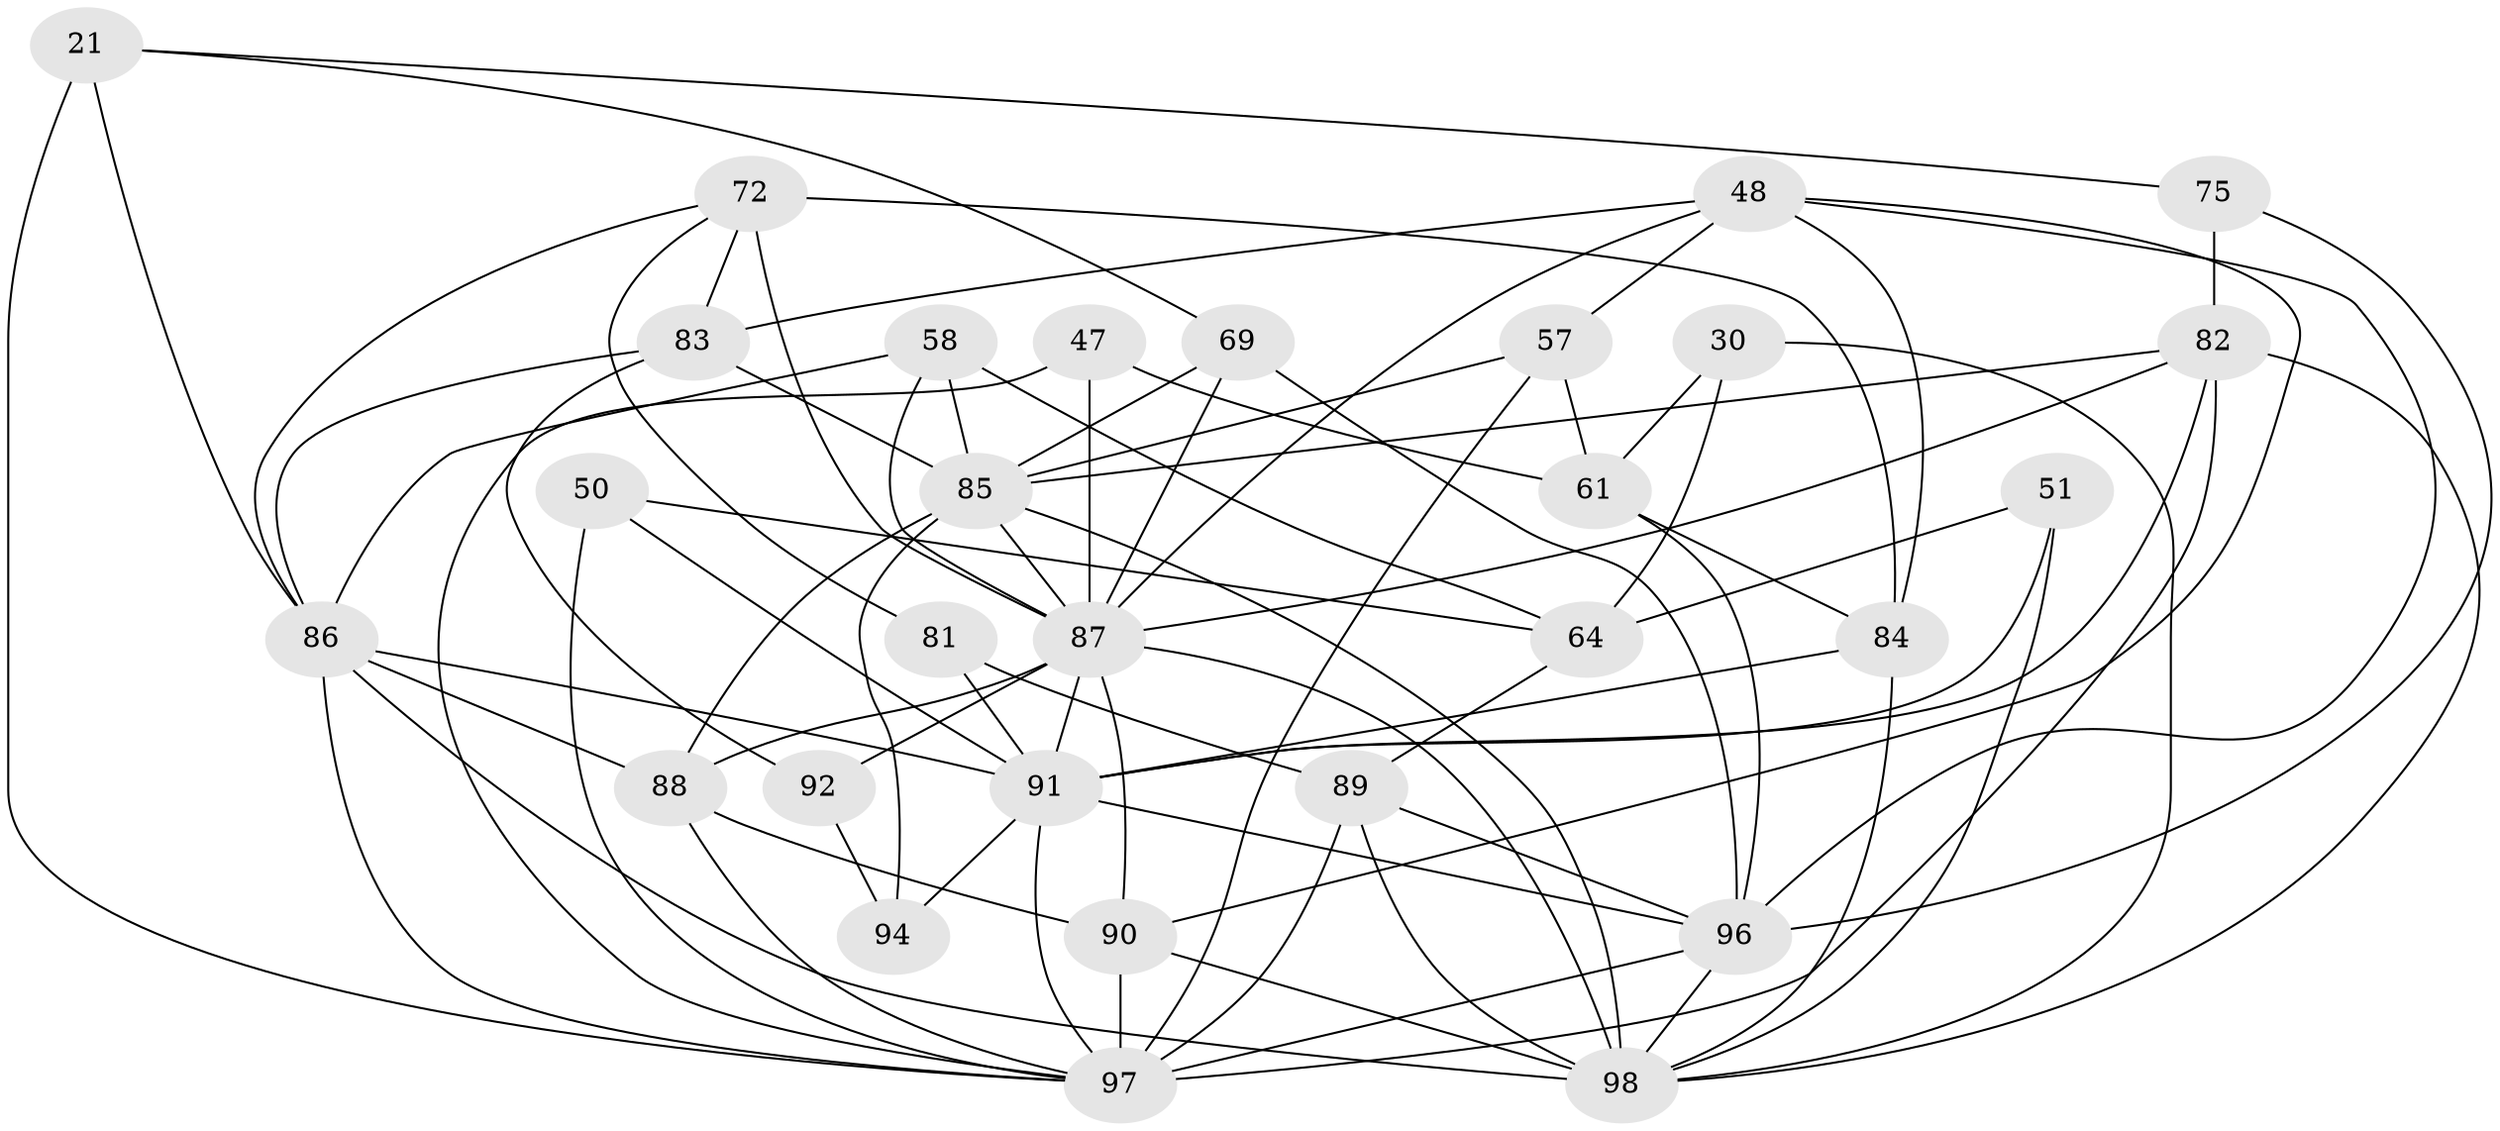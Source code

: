 // original degree distribution, {4: 1.0}
// Generated by graph-tools (version 1.1) at 2025/01/03/04/25 22:01:13]
// undirected, 29 vertices, 80 edges
graph export_dot {
graph [start="1"]
  node [color=gray90,style=filled];
  21 [super="+9"];
  30;
  47;
  48 [super="+1+11"];
  50;
  51 [super="+15+20"];
  57;
  58 [super="+52"];
  61 [super="+13"];
  64 [super="+43"];
  69;
  72 [super="+34"];
  75;
  81;
  82 [super="+45+33+66"];
  83 [super="+65"];
  84 [super="+74"];
  85 [super="+59+78+73"];
  86 [super="+42+70+27"];
  87 [super="+36+77+63"];
  88 [super="+3+17+31"];
  89 [super="+12+39"];
  90 [super="+60"];
  91 [super="+56+80"];
  92;
  94;
  96 [super="+18+68+79"];
  97 [super="+54+76+93"];
  98 [super="+25+26+46+71+53+95"];
  21 -- 86 [weight=2];
  21 -- 75;
  21 -- 69;
  21 -- 97 [weight=2];
  30 -- 61 [weight=2];
  30 -- 64;
  30 -- 98;
  47 -- 61;
  47 -- 87 [weight=2];
  47 -- 97;
  48 -- 57;
  48 -- 90;
  48 -- 84;
  48 -- 83 [weight=2];
  48 -- 96 [weight=2];
  48 -- 87;
  50 -- 64;
  50 -- 91 [weight=2];
  50 -- 97;
  51 -- 91 [weight=2];
  51 -- 64 [weight=2];
  51 -- 98 [weight=4];
  57 -- 61;
  57 -- 85;
  57 -- 97;
  58 -- 85 [weight=3];
  58 -- 64;
  58 -- 87;
  58 -- 86;
  61 -- 84;
  61 -- 96;
  64 -- 89;
  69 -- 85;
  69 -- 96;
  69 -- 87;
  72 -- 87;
  72 -- 81;
  72 -- 83;
  72 -- 84 [weight=2];
  72 -- 86;
  75 -- 82 [weight=2];
  75 -- 96;
  81 -- 89 [weight=2];
  81 -- 91;
  82 -- 91 [weight=4];
  82 -- 85 [weight=3];
  82 -- 98 [weight=2];
  82 -- 87;
  82 -- 97 [weight=2];
  83 -- 86 [weight=2];
  83 -- 92 [weight=2];
  83 -- 85;
  84 -- 98;
  84 -- 91;
  85 -- 88 [weight=2];
  85 -- 87 [weight=2];
  85 -- 94;
  85 -- 98 [weight=2];
  86 -- 97;
  86 -- 98 [weight=3];
  86 -- 91;
  86 -- 88;
  87 -- 98 [weight=3];
  87 -- 91 [weight=4];
  87 -- 88 [weight=4];
  87 -- 92;
  87 -- 90;
  88 -- 90;
  88 -- 97 [weight=2];
  89 -- 98 [weight=2];
  89 -- 97 [weight=2];
  89 -- 96;
  90 -- 97 [weight=2];
  90 -- 98;
  91 -- 94 [weight=2];
  91 -- 96 [weight=2];
  91 -- 97;
  92 -- 94;
  96 -- 97 [weight=3];
  96 -- 98;
}

